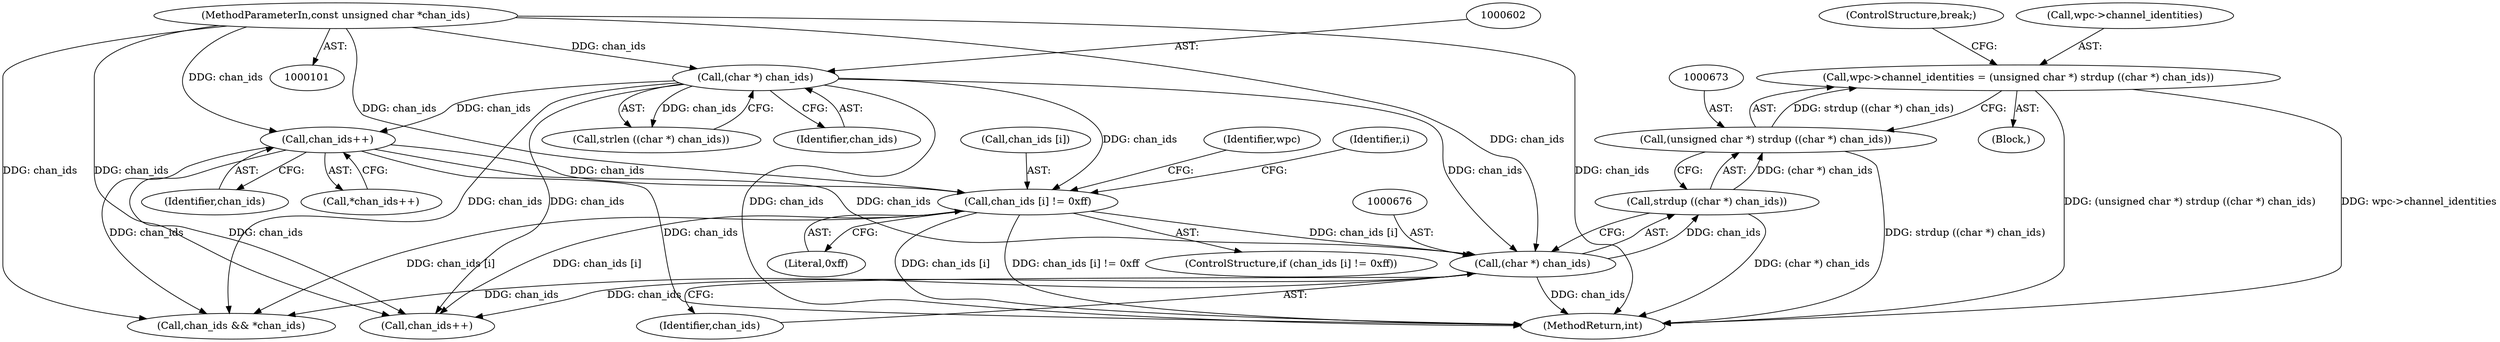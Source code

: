 digraph "0_WavPack_070ef6f138956d9ea9612e69586152339dbefe51@pointer" {
"1000668" [label="(Call,wpc->channel_identities = (unsigned char *) strdup ((char *) chan_ids))"];
"1000672" [label="(Call,(unsigned char *) strdup ((char *) chan_ids))"];
"1000674" [label="(Call,strdup ((char *) chan_ids))"];
"1000675" [label="(Call,(char *) chan_ids)"];
"1000662" [label="(Call,chan_ids [i] != 0xff)"];
"1000648" [label="(Call,chan_ids++)"];
"1000601" [label="(Call,(char *) chan_ids)"];
"1000105" [label="(MethodParameterIn,const unsigned char *chan_ids)"];
"1000601" [label="(Call,(char *) chan_ids)"];
"1000661" [label="(ControlStructure,if (chan_ids [i] != 0xff))"];
"1000670" [label="(Identifier,wpc)"];
"1000600" [label="(Call,strlen ((char *) chan_ids))"];
"1000678" [label="(ControlStructure,break;)"];
"1000649" [label="(Identifier,chan_ids)"];
"1000786" [label="(Call,chan_ids && *chan_ids)"];
"1000648" [label="(Call,chan_ids++)"];
"1000669" [label="(Call,wpc->channel_identities)"];
"1000667" [label="(Block,)"];
"1000800" [label="(Call,chan_ids++)"];
"1000672" [label="(Call,(unsigned char *) strdup ((char *) chan_ids))"];
"1000677" [label="(Identifier,chan_ids)"];
"1000674" [label="(Call,strdup ((char *) chan_ids))"];
"1000666" [label="(Literal,0xff)"];
"1000989" [label="(MethodReturn,int)"];
"1000668" [label="(Call,wpc->channel_identities = (unsigned char *) strdup ((char *) chan_ids))"];
"1000662" [label="(Call,chan_ids [i] != 0xff)"];
"1000105" [label="(MethodParameterIn,const unsigned char *chan_ids)"];
"1000660" [label="(Identifier,i)"];
"1000603" [label="(Identifier,chan_ids)"];
"1000675" [label="(Call,(char *) chan_ids)"];
"1000663" [label="(Call,chan_ids [i])"];
"1000647" [label="(Call,*chan_ids++)"];
"1000668" -> "1000667"  [label="AST: "];
"1000668" -> "1000672"  [label="CFG: "];
"1000669" -> "1000668"  [label="AST: "];
"1000672" -> "1000668"  [label="AST: "];
"1000678" -> "1000668"  [label="CFG: "];
"1000668" -> "1000989"  [label="DDG: (unsigned char *) strdup ((char *) chan_ids)"];
"1000668" -> "1000989"  [label="DDG: wpc->channel_identities"];
"1000672" -> "1000668"  [label="DDG: strdup ((char *) chan_ids)"];
"1000672" -> "1000674"  [label="CFG: "];
"1000673" -> "1000672"  [label="AST: "];
"1000674" -> "1000672"  [label="AST: "];
"1000672" -> "1000989"  [label="DDG: strdup ((char *) chan_ids)"];
"1000674" -> "1000672"  [label="DDG: (char *) chan_ids"];
"1000674" -> "1000675"  [label="CFG: "];
"1000675" -> "1000674"  [label="AST: "];
"1000674" -> "1000989"  [label="DDG: (char *) chan_ids"];
"1000675" -> "1000674"  [label="DDG: chan_ids"];
"1000675" -> "1000677"  [label="CFG: "];
"1000676" -> "1000675"  [label="AST: "];
"1000677" -> "1000675"  [label="AST: "];
"1000675" -> "1000989"  [label="DDG: chan_ids"];
"1000662" -> "1000675"  [label="DDG: chan_ids [i]"];
"1000648" -> "1000675"  [label="DDG: chan_ids"];
"1000601" -> "1000675"  [label="DDG: chan_ids"];
"1000105" -> "1000675"  [label="DDG: chan_ids"];
"1000675" -> "1000786"  [label="DDG: chan_ids"];
"1000675" -> "1000800"  [label="DDG: chan_ids"];
"1000662" -> "1000661"  [label="AST: "];
"1000662" -> "1000666"  [label="CFG: "];
"1000663" -> "1000662"  [label="AST: "];
"1000666" -> "1000662"  [label="AST: "];
"1000670" -> "1000662"  [label="CFG: "];
"1000660" -> "1000662"  [label="CFG: "];
"1000662" -> "1000989"  [label="DDG: chan_ids [i]"];
"1000662" -> "1000989"  [label="DDG: chan_ids [i] != 0xff"];
"1000648" -> "1000662"  [label="DDG: chan_ids"];
"1000601" -> "1000662"  [label="DDG: chan_ids"];
"1000105" -> "1000662"  [label="DDG: chan_ids"];
"1000662" -> "1000786"  [label="DDG: chan_ids [i]"];
"1000662" -> "1000800"  [label="DDG: chan_ids [i]"];
"1000648" -> "1000647"  [label="AST: "];
"1000648" -> "1000649"  [label="CFG: "];
"1000649" -> "1000648"  [label="AST: "];
"1000647" -> "1000648"  [label="CFG: "];
"1000648" -> "1000989"  [label="DDG: chan_ids"];
"1000601" -> "1000648"  [label="DDG: chan_ids"];
"1000105" -> "1000648"  [label="DDG: chan_ids"];
"1000648" -> "1000786"  [label="DDG: chan_ids"];
"1000648" -> "1000800"  [label="DDG: chan_ids"];
"1000601" -> "1000600"  [label="AST: "];
"1000601" -> "1000603"  [label="CFG: "];
"1000602" -> "1000601"  [label="AST: "];
"1000603" -> "1000601"  [label="AST: "];
"1000600" -> "1000601"  [label="CFG: "];
"1000601" -> "1000989"  [label="DDG: chan_ids"];
"1000601" -> "1000600"  [label="DDG: chan_ids"];
"1000105" -> "1000601"  [label="DDG: chan_ids"];
"1000601" -> "1000786"  [label="DDG: chan_ids"];
"1000601" -> "1000800"  [label="DDG: chan_ids"];
"1000105" -> "1000101"  [label="AST: "];
"1000105" -> "1000989"  [label="DDG: chan_ids"];
"1000105" -> "1000786"  [label="DDG: chan_ids"];
"1000105" -> "1000800"  [label="DDG: chan_ids"];
}
